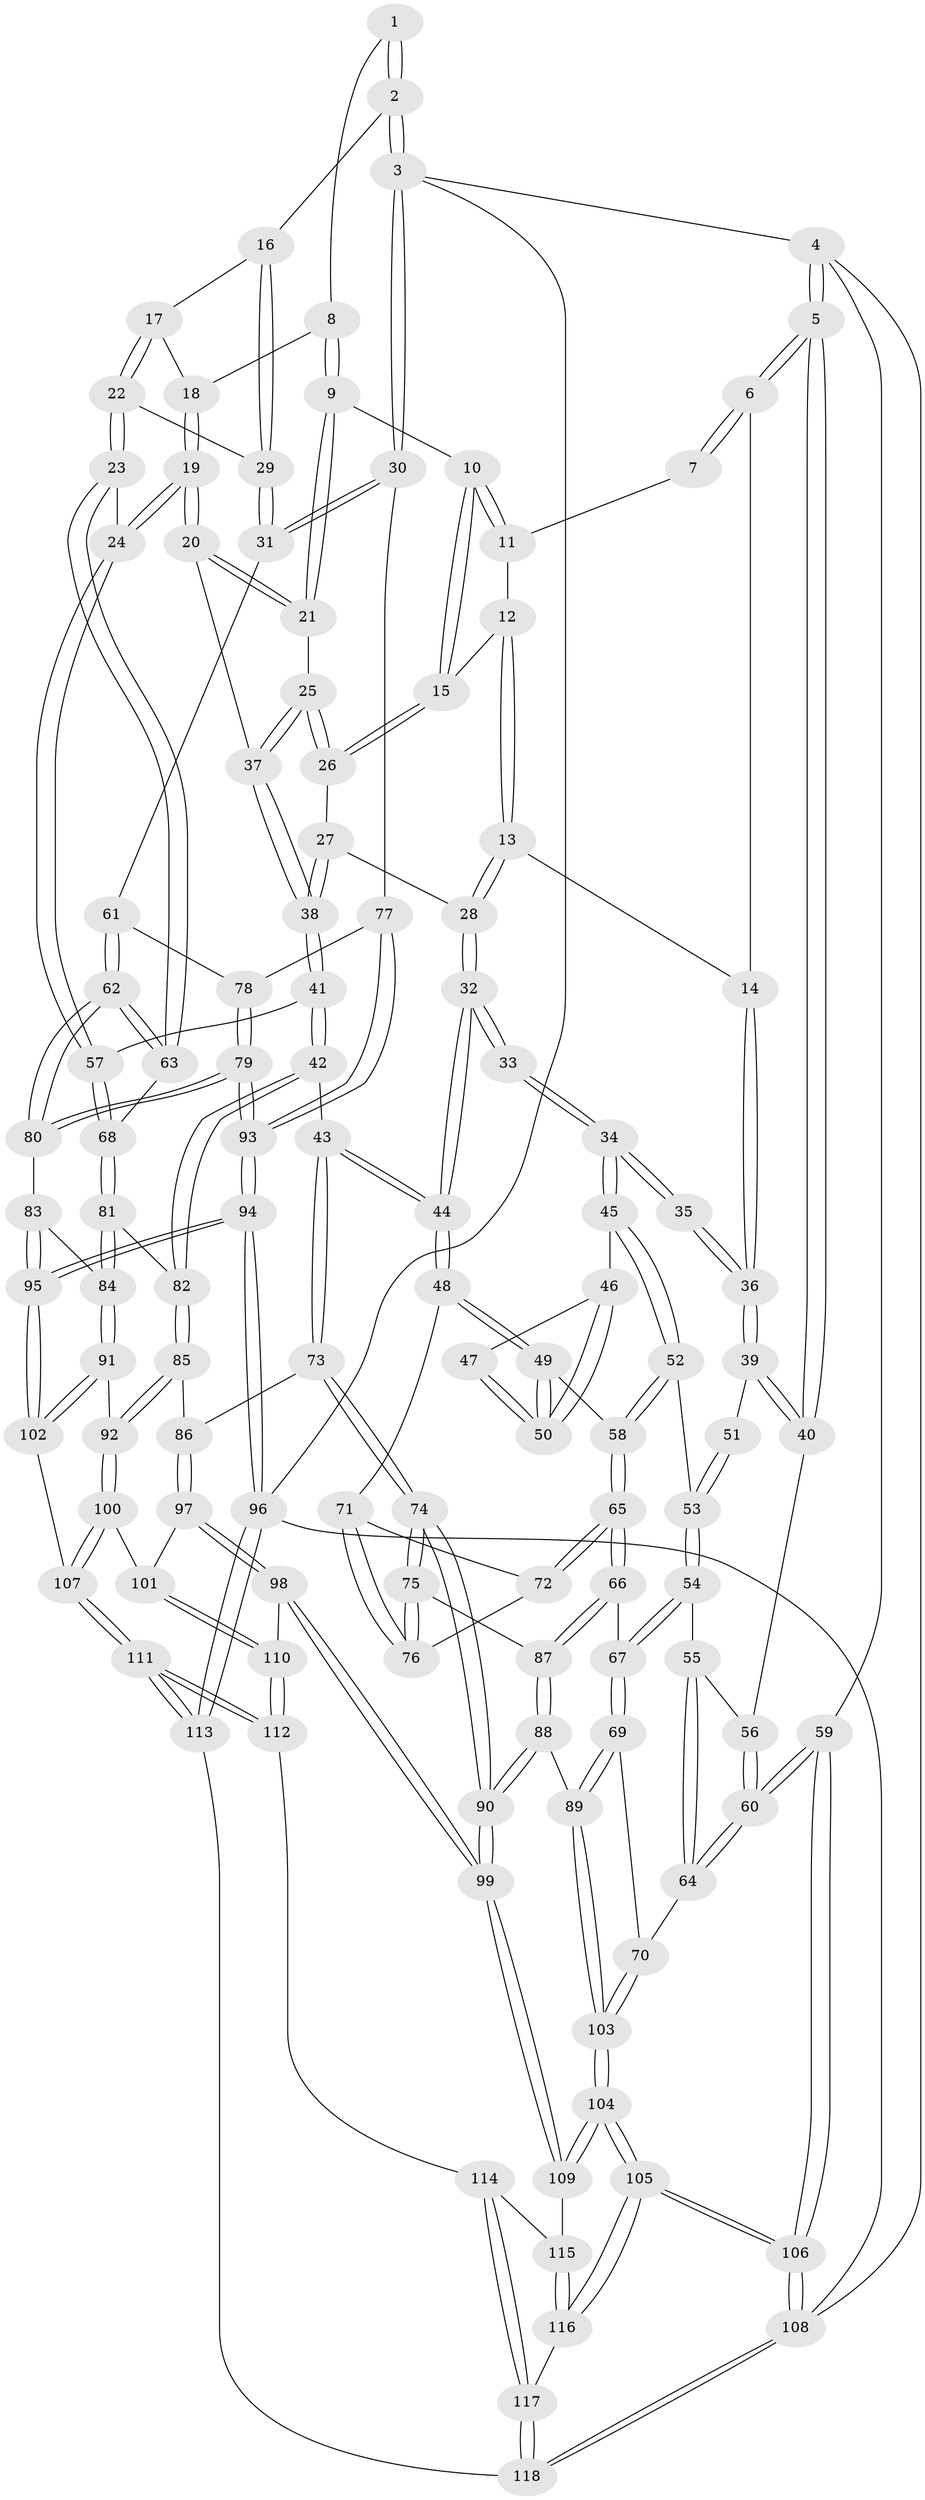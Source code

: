 // coarse degree distribution, {4: 0.2, 5: 0.2, 6: 0.11428571428571428, 2: 0.14285714285714285, 3: 0.2857142857142857, 11: 0.02857142857142857, 8: 0.02857142857142857}
// Generated by graph-tools (version 1.1) at 2025/05/03/04/25 22:05:23]
// undirected, 118 vertices, 292 edges
graph export_dot {
graph [start="1"]
  node [color=gray90,style=filled];
  1 [pos="+0.7504856956329807+0"];
  2 [pos="+1+0"];
  3 [pos="+1+0"];
  4 [pos="+0+0"];
  5 [pos="+0+0"];
  6 [pos="+0+0"];
  7 [pos="+0.4436985066554476+0"];
  8 [pos="+0.7008626976493817+0"];
  9 [pos="+0.6053866575269629+0.08999766651129054"];
  10 [pos="+0.572289853139432+0.08452058988883118"];
  11 [pos="+0.44644248902712075+0"];
  12 [pos="+0.4174271523934159+0"];
  13 [pos="+0.312243099682518+0.12594461750353245"];
  14 [pos="+0.27195399211104476+0.12816736358073166"];
  15 [pos="+0.4898446713008056+0.12686195794833222"];
  16 [pos="+0.8840812886755339+0.10706024875941884"];
  17 [pos="+0.737077219108064+0.03659495914462805"];
  18 [pos="+0.7166907670653467+0.024464551827276713"];
  19 [pos="+0.7552563206617846+0.23114683889662382"];
  20 [pos="+0.6825592187864086+0.1956647095960013"];
  21 [pos="+0.6202282086510614+0.12586860574755737"];
  22 [pos="+0.8711816726039775+0.2147305780048681"];
  23 [pos="+0.7759640782288446+0.24478889742438859"];
  24 [pos="+0.7681894475981496+0.24377396772845766"];
  25 [pos="+0.548579612636365+0.21859768018940898"];
  26 [pos="+0.48385634117840787+0.13884637400250407"];
  27 [pos="+0.4178342592253819+0.17808528362904005"];
  28 [pos="+0.4027307966509533+0.17992591437173308"];
  29 [pos="+0.8734289911127183+0.21411974925458224"];
  30 [pos="+1+0.2768086117786196"];
  31 [pos="+0.9384113273855509+0.24574122073804028"];
  32 [pos="+0.38861477662702737+0.23435053916824888"];
  33 [pos="+0.3795971996874135+0.23910467712683087"];
  34 [pos="+0.2620530619824722+0.23880495074241484"];
  35 [pos="+0.25148835982695167+0.20328113880837376"];
  36 [pos="+0.25030780649539525+0.18102321167613436"];
  37 [pos="+0.5547792313427843+0.2427763036137455"];
  38 [pos="+0.5323670852473918+0.3289845458225275"];
  39 [pos="+0.09773181680982994+0.2181638538501171"];
  40 [pos="+0.08986527010597421+0.21840977592157526"];
  41 [pos="+0.5350536551563839+0.38515893228574033"];
  42 [pos="+0.5310480302517416+0.3880821980219766"];
  43 [pos="+0.44017242452201527+0.4092654790749439"];
  44 [pos="+0.4292408946040215+0.40488007849069313"];
  45 [pos="+0.26764429136340506+0.263646826971896"];
  46 [pos="+0.31951931015502644+0.2660044124589246"];
  47 [pos="+0.34506977228988733+0.26202793304722843"];
  48 [pos="+0.39336000430659807+0.4017001994964755"];
  49 [pos="+0.3784927880852061+0.39299943999539144"];
  50 [pos="+0.35156112169731674+0.3094454951550872"];
  51 [pos="+0.179594893091024+0.2646867341487725"];
  52 [pos="+0.2611321364029268+0.3168431311478345"];
  53 [pos="+0.176812700458972+0.3221990354111354"];
  54 [pos="+0.1505070345674749+0.3355091492592091"];
  55 [pos="+0.13744601610038873+0.3280374622074013"];
  56 [pos="+0.08480072501721411+0.2595059396395053"];
  57 [pos="+0.6027530895785402+0.3843830576503903"];
  58 [pos="+0.2833476416504921+0.35201097668560105"];
  59 [pos="+0+0.45331389154694207"];
  60 [pos="+0+0.44987166146896707"];
  61 [pos="+0.8899523882984839+0.451120296718927"];
  62 [pos="+0.8712415311849712+0.4638117811501292"];
  63 [pos="+0.8039087251260253+0.41735549428153873"];
  64 [pos="+0+0.4556970298397794"];
  65 [pos="+0.17220636265570327+0.4665306693434737"];
  66 [pos="+0.16025315488990605+0.46958681539849256"];
  67 [pos="+0.15899418601549847+0.46959163325698144"];
  68 [pos="+0.6937904442831023+0.4648226560796115"];
  69 [pos="+0.11993926553595265+0.4910870740513241"];
  70 [pos="+0+0.4591054643414798"];
  71 [pos="+0.3873355872958952+0.40638513520967945"];
  72 [pos="+0.20588233127460115+0.47287335394618074"];
  73 [pos="+0.41700009549102485+0.5451281497886606"];
  74 [pos="+0.3611751667121761+0.6281785682888983"];
  75 [pos="+0.2953517479582744+0.5343943160999673"];
  76 [pos="+0.2893469898897194+0.5113182889010804"];
  77 [pos="+1+0.3883864854942111"];
  78 [pos="+0.9382039486198914+0.45040570347589043"];
  79 [pos="+1+0.8018891495503351"];
  80 [pos="+0.8637464300055829+0.5223037680195003"];
  81 [pos="+0.7060684413721432+0.5313809891718391"];
  82 [pos="+0.5636431551154606+0.5310191038865038"];
  83 [pos="+0.8034909793210205+0.5553065915077975"];
  84 [pos="+0.7198555095962962+0.5670758101380345"];
  85 [pos="+0.5618143301502869+0.586598752498769"];
  86 [pos="+0.5431391370033003+0.5979562308558793"];
  87 [pos="+0.23425433859520367+0.5610834793913068"];
  88 [pos="+0.24281674462363087+0.6529306475880537"];
  89 [pos="+0.14921112227990818+0.6547956925294276"];
  90 [pos="+0.3498176281109356+0.6856871383774947"];
  91 [pos="+0.6983139817672512+0.6134012475834797"];
  92 [pos="+0.6605660285599185+0.6301293180676603"];
  93 [pos="+1+0.9904659021605094"];
  94 [pos="+1+1"];
  95 [pos="+0.8510975540593528+0.7193663885227165"];
  96 [pos="+1+1"];
  97 [pos="+0.520323606485882+0.6422174422504819"];
  98 [pos="+0.4418883616449994+0.6984428385904773"];
  99 [pos="+0.36359152775434955+0.7143036437546164"];
  100 [pos="+0.6309299993884354+0.6963033207945658"];
  101 [pos="+0.6024336517434867+0.7220495146485757"];
  102 [pos="+0.7512791937967266+0.6754857625537738"];
  103 [pos="+0.11799546665124706+0.6872366657540826"];
  104 [pos="+0.030590336447522612+0.8330418540608011"];
  105 [pos="+0+1"];
  106 [pos="+0+1"];
  107 [pos="+0.7064800552917356+0.7567546081367856"];
  108 [pos="+0+1"];
  109 [pos="+0.3588327383434259+0.7581343663894814"];
  110 [pos="+0.5850708848637102+0.7569603805715023"];
  111 [pos="+0.7442596814473215+0.9683507113048766"];
  112 [pos="+0.5920104859786978+0.8518536421362362"];
  113 [pos="+0.9583856355709106+1"];
  114 [pos="+0.3985194990160714+0.8634161686450922"];
  115 [pos="+0.3811028258521559+0.840275522050971"];
  116 [pos="+0.16980591180822968+0.928399781601066"];
  117 [pos="+0.3975084095521952+0.977483304681308"];
  118 [pos="+0.4078570889931407+1"];
  1 -- 2;
  1 -- 2;
  1 -- 8;
  2 -- 3;
  2 -- 3;
  2 -- 16;
  3 -- 4;
  3 -- 30;
  3 -- 30;
  3 -- 96;
  4 -- 5;
  4 -- 5;
  4 -- 59;
  4 -- 108;
  5 -- 6;
  5 -- 6;
  5 -- 40;
  5 -- 40;
  6 -- 7;
  6 -- 7;
  6 -- 14;
  7 -- 11;
  8 -- 9;
  8 -- 9;
  8 -- 18;
  9 -- 10;
  9 -- 21;
  9 -- 21;
  10 -- 11;
  10 -- 11;
  10 -- 15;
  10 -- 15;
  11 -- 12;
  12 -- 13;
  12 -- 13;
  12 -- 15;
  13 -- 14;
  13 -- 28;
  13 -- 28;
  14 -- 36;
  14 -- 36;
  15 -- 26;
  15 -- 26;
  16 -- 17;
  16 -- 29;
  16 -- 29;
  17 -- 18;
  17 -- 22;
  17 -- 22;
  18 -- 19;
  18 -- 19;
  19 -- 20;
  19 -- 20;
  19 -- 24;
  19 -- 24;
  20 -- 21;
  20 -- 21;
  20 -- 37;
  21 -- 25;
  22 -- 23;
  22 -- 23;
  22 -- 29;
  23 -- 24;
  23 -- 63;
  23 -- 63;
  24 -- 57;
  24 -- 57;
  25 -- 26;
  25 -- 26;
  25 -- 37;
  25 -- 37;
  26 -- 27;
  27 -- 28;
  27 -- 38;
  27 -- 38;
  28 -- 32;
  28 -- 32;
  29 -- 31;
  29 -- 31;
  30 -- 31;
  30 -- 31;
  30 -- 77;
  31 -- 61;
  32 -- 33;
  32 -- 33;
  32 -- 44;
  32 -- 44;
  33 -- 34;
  33 -- 34;
  34 -- 35;
  34 -- 35;
  34 -- 45;
  34 -- 45;
  35 -- 36;
  35 -- 36;
  36 -- 39;
  36 -- 39;
  37 -- 38;
  37 -- 38;
  38 -- 41;
  38 -- 41;
  39 -- 40;
  39 -- 40;
  39 -- 51;
  40 -- 56;
  41 -- 42;
  41 -- 42;
  41 -- 57;
  42 -- 43;
  42 -- 82;
  42 -- 82;
  43 -- 44;
  43 -- 44;
  43 -- 73;
  43 -- 73;
  44 -- 48;
  44 -- 48;
  45 -- 46;
  45 -- 52;
  45 -- 52;
  46 -- 47;
  46 -- 50;
  46 -- 50;
  47 -- 50;
  47 -- 50;
  48 -- 49;
  48 -- 49;
  48 -- 71;
  49 -- 50;
  49 -- 50;
  49 -- 58;
  51 -- 53;
  51 -- 53;
  52 -- 53;
  52 -- 58;
  52 -- 58;
  53 -- 54;
  53 -- 54;
  54 -- 55;
  54 -- 67;
  54 -- 67;
  55 -- 56;
  55 -- 64;
  55 -- 64;
  56 -- 60;
  56 -- 60;
  57 -- 68;
  57 -- 68;
  58 -- 65;
  58 -- 65;
  59 -- 60;
  59 -- 60;
  59 -- 106;
  59 -- 106;
  60 -- 64;
  60 -- 64;
  61 -- 62;
  61 -- 62;
  61 -- 78;
  62 -- 63;
  62 -- 63;
  62 -- 80;
  62 -- 80;
  63 -- 68;
  64 -- 70;
  65 -- 66;
  65 -- 66;
  65 -- 72;
  65 -- 72;
  66 -- 67;
  66 -- 87;
  66 -- 87;
  67 -- 69;
  67 -- 69;
  68 -- 81;
  68 -- 81;
  69 -- 70;
  69 -- 89;
  69 -- 89;
  70 -- 103;
  70 -- 103;
  71 -- 72;
  71 -- 76;
  71 -- 76;
  72 -- 76;
  73 -- 74;
  73 -- 74;
  73 -- 86;
  74 -- 75;
  74 -- 75;
  74 -- 90;
  74 -- 90;
  75 -- 76;
  75 -- 76;
  75 -- 87;
  77 -- 78;
  77 -- 93;
  77 -- 93;
  78 -- 79;
  78 -- 79;
  79 -- 80;
  79 -- 80;
  79 -- 93;
  79 -- 93;
  80 -- 83;
  81 -- 82;
  81 -- 84;
  81 -- 84;
  82 -- 85;
  82 -- 85;
  83 -- 84;
  83 -- 95;
  83 -- 95;
  84 -- 91;
  84 -- 91;
  85 -- 86;
  85 -- 92;
  85 -- 92;
  86 -- 97;
  86 -- 97;
  87 -- 88;
  87 -- 88;
  88 -- 89;
  88 -- 90;
  88 -- 90;
  89 -- 103;
  89 -- 103;
  90 -- 99;
  90 -- 99;
  91 -- 92;
  91 -- 102;
  91 -- 102;
  92 -- 100;
  92 -- 100;
  93 -- 94;
  93 -- 94;
  94 -- 95;
  94 -- 95;
  94 -- 96;
  94 -- 96;
  95 -- 102;
  95 -- 102;
  96 -- 113;
  96 -- 113;
  96 -- 108;
  97 -- 98;
  97 -- 98;
  97 -- 101;
  98 -- 99;
  98 -- 99;
  98 -- 110;
  99 -- 109;
  99 -- 109;
  100 -- 101;
  100 -- 107;
  100 -- 107;
  101 -- 110;
  101 -- 110;
  102 -- 107;
  103 -- 104;
  103 -- 104;
  104 -- 105;
  104 -- 105;
  104 -- 109;
  104 -- 109;
  105 -- 106;
  105 -- 106;
  105 -- 116;
  105 -- 116;
  106 -- 108;
  106 -- 108;
  107 -- 111;
  107 -- 111;
  108 -- 118;
  108 -- 118;
  109 -- 115;
  110 -- 112;
  110 -- 112;
  111 -- 112;
  111 -- 112;
  111 -- 113;
  111 -- 113;
  112 -- 114;
  113 -- 118;
  114 -- 115;
  114 -- 117;
  114 -- 117;
  115 -- 116;
  115 -- 116;
  116 -- 117;
  117 -- 118;
  117 -- 118;
}

